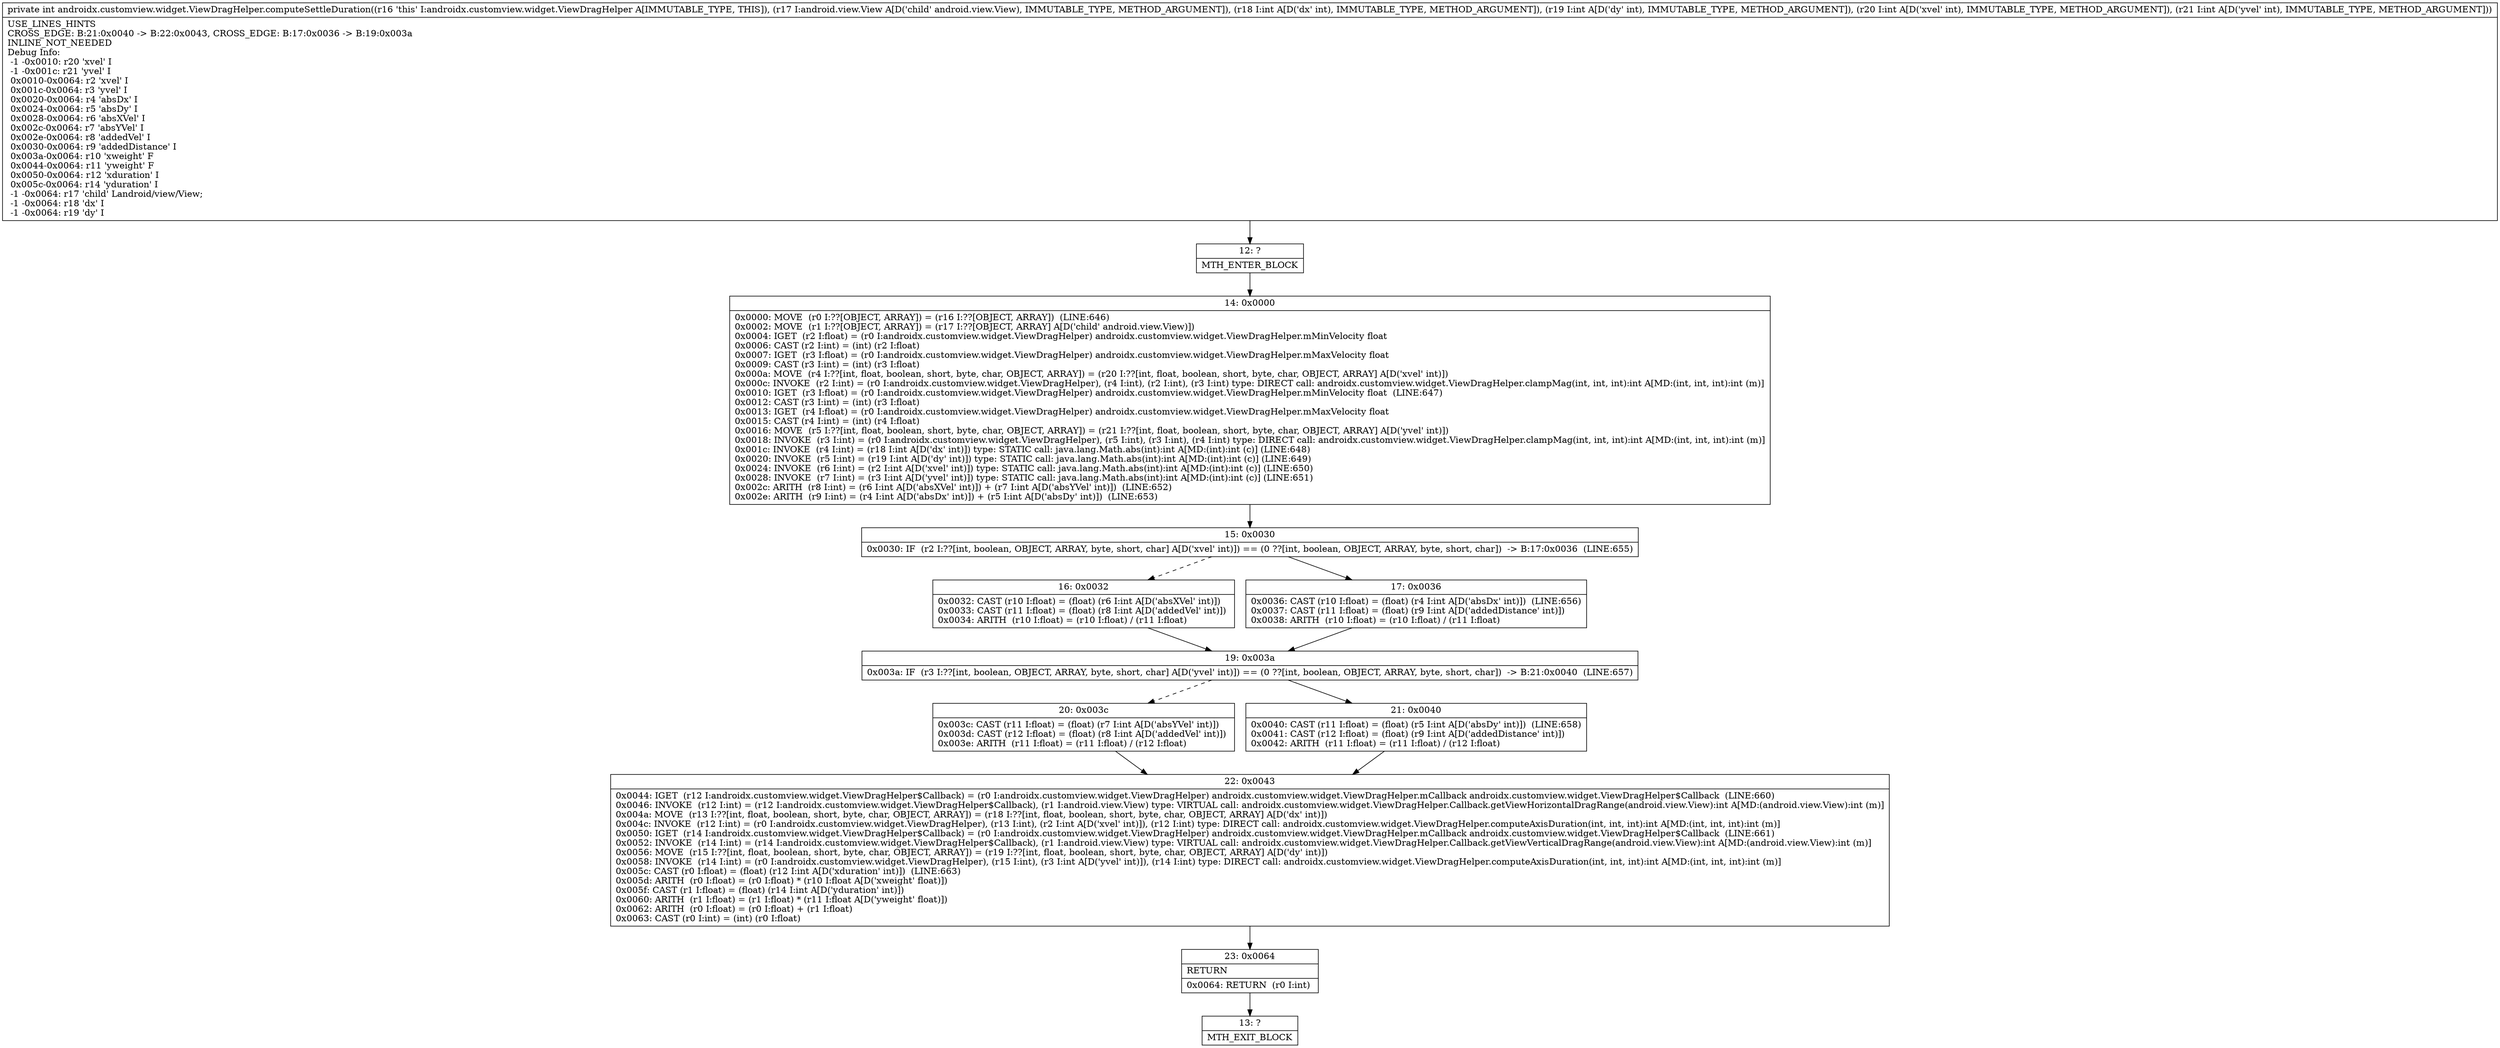digraph "CFG forandroidx.customview.widget.ViewDragHelper.computeSettleDuration(Landroid\/view\/View;IIII)I" {
Node_12 [shape=record,label="{12\:\ ?|MTH_ENTER_BLOCK\l}"];
Node_14 [shape=record,label="{14\:\ 0x0000|0x0000: MOVE  (r0 I:??[OBJECT, ARRAY]) = (r16 I:??[OBJECT, ARRAY])  (LINE:646)\l0x0002: MOVE  (r1 I:??[OBJECT, ARRAY]) = (r17 I:??[OBJECT, ARRAY] A[D('child' android.view.View)]) \l0x0004: IGET  (r2 I:float) = (r0 I:androidx.customview.widget.ViewDragHelper) androidx.customview.widget.ViewDragHelper.mMinVelocity float \l0x0006: CAST (r2 I:int) = (int) (r2 I:float) \l0x0007: IGET  (r3 I:float) = (r0 I:androidx.customview.widget.ViewDragHelper) androidx.customview.widget.ViewDragHelper.mMaxVelocity float \l0x0009: CAST (r3 I:int) = (int) (r3 I:float) \l0x000a: MOVE  (r4 I:??[int, float, boolean, short, byte, char, OBJECT, ARRAY]) = (r20 I:??[int, float, boolean, short, byte, char, OBJECT, ARRAY] A[D('xvel' int)]) \l0x000c: INVOKE  (r2 I:int) = (r0 I:androidx.customview.widget.ViewDragHelper), (r4 I:int), (r2 I:int), (r3 I:int) type: DIRECT call: androidx.customview.widget.ViewDragHelper.clampMag(int, int, int):int A[MD:(int, int, int):int (m)]\l0x0010: IGET  (r3 I:float) = (r0 I:androidx.customview.widget.ViewDragHelper) androidx.customview.widget.ViewDragHelper.mMinVelocity float  (LINE:647)\l0x0012: CAST (r3 I:int) = (int) (r3 I:float) \l0x0013: IGET  (r4 I:float) = (r0 I:androidx.customview.widget.ViewDragHelper) androidx.customview.widget.ViewDragHelper.mMaxVelocity float \l0x0015: CAST (r4 I:int) = (int) (r4 I:float) \l0x0016: MOVE  (r5 I:??[int, float, boolean, short, byte, char, OBJECT, ARRAY]) = (r21 I:??[int, float, boolean, short, byte, char, OBJECT, ARRAY] A[D('yvel' int)]) \l0x0018: INVOKE  (r3 I:int) = (r0 I:androidx.customview.widget.ViewDragHelper), (r5 I:int), (r3 I:int), (r4 I:int) type: DIRECT call: androidx.customview.widget.ViewDragHelper.clampMag(int, int, int):int A[MD:(int, int, int):int (m)]\l0x001c: INVOKE  (r4 I:int) = (r18 I:int A[D('dx' int)]) type: STATIC call: java.lang.Math.abs(int):int A[MD:(int):int (c)] (LINE:648)\l0x0020: INVOKE  (r5 I:int) = (r19 I:int A[D('dy' int)]) type: STATIC call: java.lang.Math.abs(int):int A[MD:(int):int (c)] (LINE:649)\l0x0024: INVOKE  (r6 I:int) = (r2 I:int A[D('xvel' int)]) type: STATIC call: java.lang.Math.abs(int):int A[MD:(int):int (c)] (LINE:650)\l0x0028: INVOKE  (r7 I:int) = (r3 I:int A[D('yvel' int)]) type: STATIC call: java.lang.Math.abs(int):int A[MD:(int):int (c)] (LINE:651)\l0x002c: ARITH  (r8 I:int) = (r6 I:int A[D('absXVel' int)]) + (r7 I:int A[D('absYVel' int)])  (LINE:652)\l0x002e: ARITH  (r9 I:int) = (r4 I:int A[D('absDx' int)]) + (r5 I:int A[D('absDy' int)])  (LINE:653)\l}"];
Node_15 [shape=record,label="{15\:\ 0x0030|0x0030: IF  (r2 I:??[int, boolean, OBJECT, ARRAY, byte, short, char] A[D('xvel' int)]) == (0 ??[int, boolean, OBJECT, ARRAY, byte, short, char])  \-\> B:17:0x0036  (LINE:655)\l}"];
Node_16 [shape=record,label="{16\:\ 0x0032|0x0032: CAST (r10 I:float) = (float) (r6 I:int A[D('absXVel' int)]) \l0x0033: CAST (r11 I:float) = (float) (r8 I:int A[D('addedVel' int)]) \l0x0034: ARITH  (r10 I:float) = (r10 I:float) \/ (r11 I:float) \l}"];
Node_19 [shape=record,label="{19\:\ 0x003a|0x003a: IF  (r3 I:??[int, boolean, OBJECT, ARRAY, byte, short, char] A[D('yvel' int)]) == (0 ??[int, boolean, OBJECT, ARRAY, byte, short, char])  \-\> B:21:0x0040  (LINE:657)\l}"];
Node_20 [shape=record,label="{20\:\ 0x003c|0x003c: CAST (r11 I:float) = (float) (r7 I:int A[D('absYVel' int)]) \l0x003d: CAST (r12 I:float) = (float) (r8 I:int A[D('addedVel' int)]) \l0x003e: ARITH  (r11 I:float) = (r11 I:float) \/ (r12 I:float) \l}"];
Node_22 [shape=record,label="{22\:\ 0x0043|0x0044: IGET  (r12 I:androidx.customview.widget.ViewDragHelper$Callback) = (r0 I:androidx.customview.widget.ViewDragHelper) androidx.customview.widget.ViewDragHelper.mCallback androidx.customview.widget.ViewDragHelper$Callback  (LINE:660)\l0x0046: INVOKE  (r12 I:int) = (r12 I:androidx.customview.widget.ViewDragHelper$Callback), (r1 I:android.view.View) type: VIRTUAL call: androidx.customview.widget.ViewDragHelper.Callback.getViewHorizontalDragRange(android.view.View):int A[MD:(android.view.View):int (m)]\l0x004a: MOVE  (r13 I:??[int, float, boolean, short, byte, char, OBJECT, ARRAY]) = (r18 I:??[int, float, boolean, short, byte, char, OBJECT, ARRAY] A[D('dx' int)]) \l0x004c: INVOKE  (r12 I:int) = (r0 I:androidx.customview.widget.ViewDragHelper), (r13 I:int), (r2 I:int A[D('xvel' int)]), (r12 I:int) type: DIRECT call: androidx.customview.widget.ViewDragHelper.computeAxisDuration(int, int, int):int A[MD:(int, int, int):int (m)]\l0x0050: IGET  (r14 I:androidx.customview.widget.ViewDragHelper$Callback) = (r0 I:androidx.customview.widget.ViewDragHelper) androidx.customview.widget.ViewDragHelper.mCallback androidx.customview.widget.ViewDragHelper$Callback  (LINE:661)\l0x0052: INVOKE  (r14 I:int) = (r14 I:androidx.customview.widget.ViewDragHelper$Callback), (r1 I:android.view.View) type: VIRTUAL call: androidx.customview.widget.ViewDragHelper.Callback.getViewVerticalDragRange(android.view.View):int A[MD:(android.view.View):int (m)]\l0x0056: MOVE  (r15 I:??[int, float, boolean, short, byte, char, OBJECT, ARRAY]) = (r19 I:??[int, float, boolean, short, byte, char, OBJECT, ARRAY] A[D('dy' int)]) \l0x0058: INVOKE  (r14 I:int) = (r0 I:androidx.customview.widget.ViewDragHelper), (r15 I:int), (r3 I:int A[D('yvel' int)]), (r14 I:int) type: DIRECT call: androidx.customview.widget.ViewDragHelper.computeAxisDuration(int, int, int):int A[MD:(int, int, int):int (m)]\l0x005c: CAST (r0 I:float) = (float) (r12 I:int A[D('xduration' int)])  (LINE:663)\l0x005d: ARITH  (r0 I:float) = (r0 I:float) * (r10 I:float A[D('xweight' float)]) \l0x005f: CAST (r1 I:float) = (float) (r14 I:int A[D('yduration' int)]) \l0x0060: ARITH  (r1 I:float) = (r1 I:float) * (r11 I:float A[D('yweight' float)]) \l0x0062: ARITH  (r0 I:float) = (r0 I:float) + (r1 I:float) \l0x0063: CAST (r0 I:int) = (int) (r0 I:float) \l}"];
Node_23 [shape=record,label="{23\:\ 0x0064|RETURN\l|0x0064: RETURN  (r0 I:int) \l}"];
Node_13 [shape=record,label="{13\:\ ?|MTH_EXIT_BLOCK\l}"];
Node_21 [shape=record,label="{21\:\ 0x0040|0x0040: CAST (r11 I:float) = (float) (r5 I:int A[D('absDy' int)])  (LINE:658)\l0x0041: CAST (r12 I:float) = (float) (r9 I:int A[D('addedDistance' int)]) \l0x0042: ARITH  (r11 I:float) = (r11 I:float) \/ (r12 I:float) \l}"];
Node_17 [shape=record,label="{17\:\ 0x0036|0x0036: CAST (r10 I:float) = (float) (r4 I:int A[D('absDx' int)])  (LINE:656)\l0x0037: CAST (r11 I:float) = (float) (r9 I:int A[D('addedDistance' int)]) \l0x0038: ARITH  (r10 I:float) = (r10 I:float) \/ (r11 I:float) \l}"];
MethodNode[shape=record,label="{private int androidx.customview.widget.ViewDragHelper.computeSettleDuration((r16 'this' I:androidx.customview.widget.ViewDragHelper A[IMMUTABLE_TYPE, THIS]), (r17 I:android.view.View A[D('child' android.view.View), IMMUTABLE_TYPE, METHOD_ARGUMENT]), (r18 I:int A[D('dx' int), IMMUTABLE_TYPE, METHOD_ARGUMENT]), (r19 I:int A[D('dy' int), IMMUTABLE_TYPE, METHOD_ARGUMENT]), (r20 I:int A[D('xvel' int), IMMUTABLE_TYPE, METHOD_ARGUMENT]), (r21 I:int A[D('yvel' int), IMMUTABLE_TYPE, METHOD_ARGUMENT]))  | USE_LINES_HINTS\lCROSS_EDGE: B:21:0x0040 \-\> B:22:0x0043, CROSS_EDGE: B:17:0x0036 \-\> B:19:0x003a\lINLINE_NOT_NEEDED\lDebug Info:\l  \-1 \-0x0010: r20 'xvel' I\l  \-1 \-0x001c: r21 'yvel' I\l  0x0010\-0x0064: r2 'xvel' I\l  0x001c\-0x0064: r3 'yvel' I\l  0x0020\-0x0064: r4 'absDx' I\l  0x0024\-0x0064: r5 'absDy' I\l  0x0028\-0x0064: r6 'absXVel' I\l  0x002c\-0x0064: r7 'absYVel' I\l  0x002e\-0x0064: r8 'addedVel' I\l  0x0030\-0x0064: r9 'addedDistance' I\l  0x003a\-0x0064: r10 'xweight' F\l  0x0044\-0x0064: r11 'yweight' F\l  0x0050\-0x0064: r12 'xduration' I\l  0x005c\-0x0064: r14 'yduration' I\l  \-1 \-0x0064: r17 'child' Landroid\/view\/View;\l  \-1 \-0x0064: r18 'dx' I\l  \-1 \-0x0064: r19 'dy' I\l}"];
MethodNode -> Node_12;Node_12 -> Node_14;
Node_14 -> Node_15;
Node_15 -> Node_16[style=dashed];
Node_15 -> Node_17;
Node_16 -> Node_19;
Node_19 -> Node_20[style=dashed];
Node_19 -> Node_21;
Node_20 -> Node_22;
Node_22 -> Node_23;
Node_23 -> Node_13;
Node_21 -> Node_22;
Node_17 -> Node_19;
}

